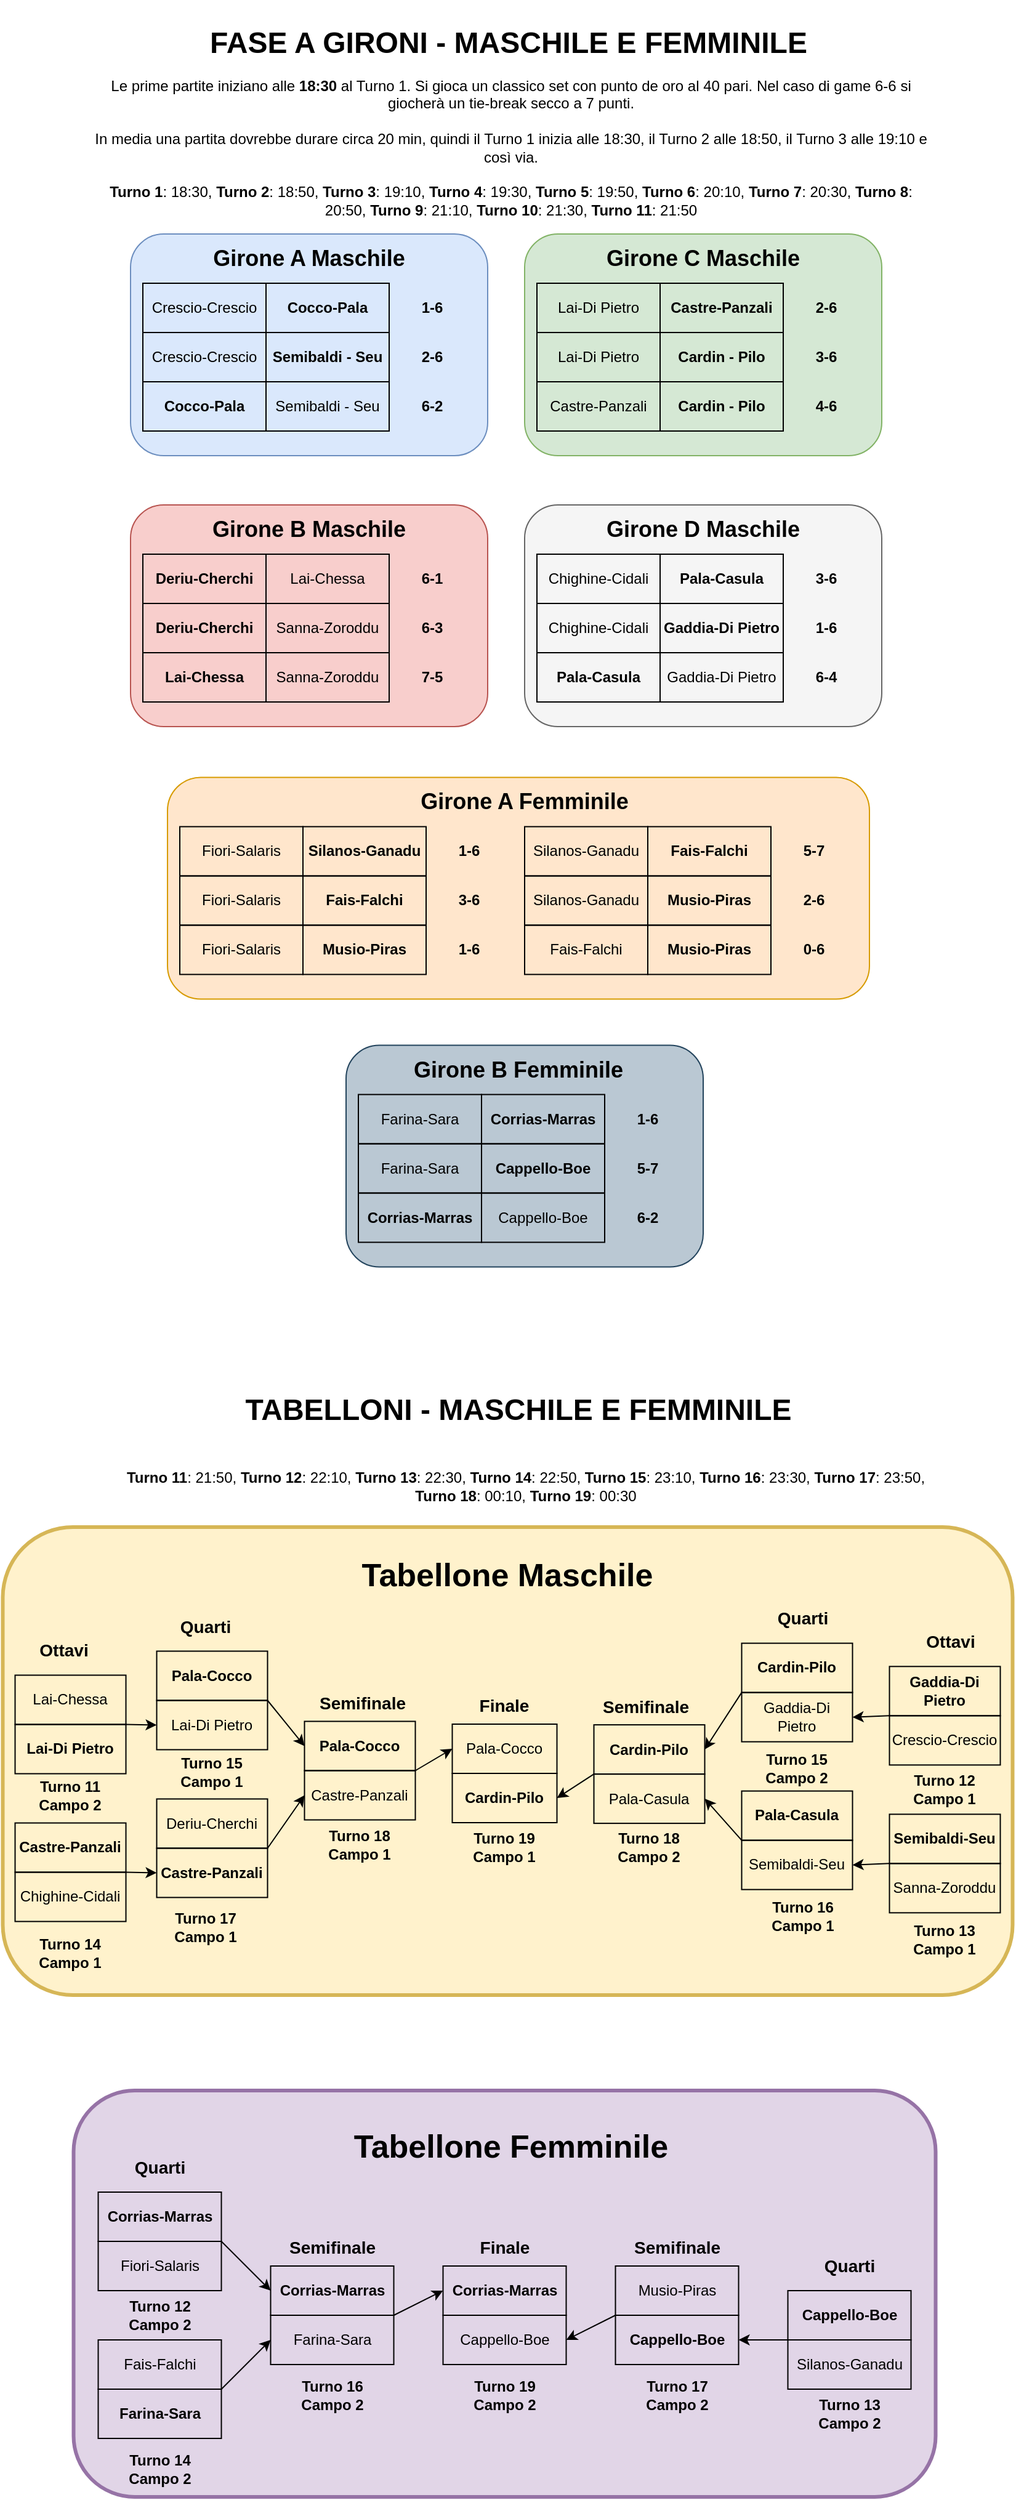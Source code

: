 <mxfile version="24.7.8">
  <diagram name="Page-1" id="IJISKyk7DGzWV0t8ksnG">
    <mxGraphModel dx="1804" dy="570" grid="1" gridSize="10" guides="1" tooltips="1" connect="1" arrows="1" fold="1" page="1" pageScale="1" pageWidth="850" pageHeight="1100" math="0" shadow="0">
      <root>
        <mxCell id="0" />
        <mxCell id="1" parent="0" />
        <mxCell id="NvWODb4dkaFiqPbID3Wd-205" value="" style="rounded=1;whiteSpace=wrap;html=1;fillColor=#e1d5e7;strokeColor=#9673a6;strokeWidth=3;" parent="1" vertex="1">
          <mxGeometry x="-776.25" y="1737.5" width="700" height="330" as="geometry" />
        </mxCell>
        <mxCell id="NvWODb4dkaFiqPbID3Wd-206" value="&lt;font style=&quot;font-size: 26px;&quot;&gt;&lt;b&gt;Tabellone Femminile&lt;br&gt;&lt;/b&gt;&lt;/font&gt;" style="text;html=1;align=center;verticalAlign=middle;whiteSpace=wrap;rounded=0;" parent="1" vertex="1">
          <mxGeometry x="-746.25" y="1762.5" width="650" height="40" as="geometry" />
        </mxCell>
        <mxCell id="NvWODb4dkaFiqPbID3Wd-200" value="" style="rounded=1;whiteSpace=wrap;html=1;fillColor=#f8cecc;strokeColor=#b85450;" parent="1" vertex="1">
          <mxGeometry x="-730" y="450" width="290" height="180" as="geometry" />
        </mxCell>
        <mxCell id="NvWODb4dkaFiqPbID3Wd-195" value="" style="rounded=1;whiteSpace=wrap;html=1;fillColor=#ffe6cc;strokeColor=#d79b00;" parent="1" vertex="1">
          <mxGeometry x="-700" y="671.25" width="570" height="180" as="geometry" />
        </mxCell>
        <mxCell id="NvWODb4dkaFiqPbID3Wd-202" value="" style="rounded=1;whiteSpace=wrap;html=1;fillColor=#fff2cc;strokeColor=#d6b656;glass=0;perimeterSpacing=0;strokeWidth=3;" parent="1" vertex="1">
          <mxGeometry x="-833.75" y="1280" width="820" height="380" as="geometry" />
        </mxCell>
        <mxCell id="NvWODb4dkaFiqPbID3Wd-196" value="" style="rounded=1;whiteSpace=wrap;html=1;fillColor=#bac8d3;strokeColor=#23445d;" parent="1" vertex="1">
          <mxGeometry x="-555" y="888.75" width="290" height="180" as="geometry" />
        </mxCell>
        <mxCell id="NvWODb4dkaFiqPbID3Wd-199" value="" style="rounded=1;whiteSpace=wrap;html=1;fillColor=#dae8fc;strokeColor=#6c8ebf;" parent="1" vertex="1">
          <mxGeometry x="-730" y="230" width="290" height="180" as="geometry" />
        </mxCell>
        <mxCell id="NvWODb4dkaFiqPbID3Wd-198" value="" style="rounded=1;whiteSpace=wrap;html=1;fillColor=#d5e8d4;strokeColor=#82b366;" parent="1" vertex="1">
          <mxGeometry x="-410" y="230" width="290" height="180" as="geometry" />
        </mxCell>
        <mxCell id="NvWODb4dkaFiqPbID3Wd-197" value="" style="rounded=1;whiteSpace=wrap;html=1;fillColor=#f5f5f5;fontColor=#333333;strokeColor=#666666;" parent="1" vertex="1">
          <mxGeometry x="-410" y="450" width="290" height="180" as="geometry" />
        </mxCell>
        <mxCell id="NvWODb4dkaFiqPbID3Wd-7" value="Crescio-Crescio" style="rounded=0;whiteSpace=wrap;html=1;fillColor=none;" parent="1" vertex="1">
          <mxGeometry x="-720" y="270" width="100" height="40" as="geometry" />
        </mxCell>
        <mxCell id="NvWODb4dkaFiqPbID3Wd-8" value="Cocco-Pala" style="rounded=0;whiteSpace=wrap;html=1;fillColor=none;fontStyle=1" parent="1" vertex="1">
          <mxGeometry x="-620" y="270" width="100" height="40" as="geometry" />
        </mxCell>
        <mxCell id="NvWODb4dkaFiqPbID3Wd-9" value="Crescio-Crescio" style="rounded=0;whiteSpace=wrap;html=1;fillColor=none;fontStyle=0" parent="1" vertex="1">
          <mxGeometry x="-720" y="310" width="100" height="40" as="geometry" />
        </mxCell>
        <mxCell id="NvWODb4dkaFiqPbID3Wd-10" value="Semibaldi - Seu" style="rounded=0;whiteSpace=wrap;html=1;fillColor=none;fontStyle=1" parent="1" vertex="1">
          <mxGeometry x="-620" y="310" width="100" height="40" as="geometry" />
        </mxCell>
        <mxCell id="NvWODb4dkaFiqPbID3Wd-11" value="Cocco-Pala" style="rounded=0;whiteSpace=wrap;html=1;fillColor=none;fontStyle=1" parent="1" vertex="1">
          <mxGeometry x="-720" y="350" width="100" height="40" as="geometry" />
        </mxCell>
        <mxCell id="NvWODb4dkaFiqPbID3Wd-12" value="Semibaldi - Seu" style="rounded=0;whiteSpace=wrap;html=1;fillColor=none;" parent="1" vertex="1">
          <mxGeometry x="-620" y="350" width="100" height="40" as="geometry" />
        </mxCell>
        <mxCell id="NvWODb4dkaFiqPbID3Wd-13" value="&lt;b&gt;&lt;font style=&quot;font-size: 18px;&quot;&gt;Girone A Maschile&lt;br&gt;&lt;/font&gt;&lt;/b&gt;" style="text;html=1;align=center;verticalAlign=middle;whiteSpace=wrap;rounded=0;" parent="1" vertex="1">
          <mxGeometry x="-720" y="230" width="270" height="40" as="geometry" />
        </mxCell>
        <mxCell id="NvWODb4dkaFiqPbID3Wd-14" value="Deriu-Cherchi" style="rounded=0;whiteSpace=wrap;html=1;fillColor=none;fontStyle=1" parent="1" vertex="1">
          <mxGeometry x="-720" y="490" width="100" height="40" as="geometry" />
        </mxCell>
        <mxCell id="NvWODb4dkaFiqPbID3Wd-15" value="Lai-Chessa" style="rounded=0;whiteSpace=wrap;html=1;fillColor=none;" parent="1" vertex="1">
          <mxGeometry x="-620" y="490" width="100" height="40" as="geometry" />
        </mxCell>
        <mxCell id="NvWODb4dkaFiqPbID3Wd-16" value="Deriu-Cherchi" style="rounded=0;whiteSpace=wrap;html=1;fillColor=none;fontStyle=1" parent="1" vertex="1">
          <mxGeometry x="-720" y="530" width="100" height="40" as="geometry" />
        </mxCell>
        <mxCell id="NvWODb4dkaFiqPbID3Wd-17" value="Sanna-Zoroddu" style="rounded=0;whiteSpace=wrap;html=1;fillColor=none;" parent="1" vertex="1">
          <mxGeometry x="-620" y="530" width="100" height="40" as="geometry" />
        </mxCell>
        <mxCell id="NvWODb4dkaFiqPbID3Wd-18" value="Lai-Chessa" style="rounded=0;whiteSpace=wrap;html=1;fillColor=none;fontStyle=1" parent="1" vertex="1">
          <mxGeometry x="-720" y="570" width="100" height="40" as="geometry" />
        </mxCell>
        <mxCell id="NvWODb4dkaFiqPbID3Wd-19" value="Sanna-Zoroddu" style="rounded=0;whiteSpace=wrap;html=1;fillColor=none;" parent="1" vertex="1">
          <mxGeometry x="-620" y="570" width="100" height="40" as="geometry" />
        </mxCell>
        <mxCell id="NvWODb4dkaFiqPbID3Wd-20" value="&lt;b&gt;&lt;font style=&quot;font-size: 18px;&quot;&gt;Girone B Maschile&lt;br&gt;&lt;/font&gt;&lt;/b&gt;" style="text;html=1;align=center;verticalAlign=middle;whiteSpace=wrap;rounded=0;" parent="1" vertex="1">
          <mxGeometry x="-720" y="450" width="270" height="40" as="geometry" />
        </mxCell>
        <mxCell id="NvWODb4dkaFiqPbID3Wd-21" value="Lai-Di Pietro" style="rounded=0;whiteSpace=wrap;html=1;fillColor=none;" parent="1" vertex="1">
          <mxGeometry x="-400" y="270" width="100" height="40" as="geometry" />
        </mxCell>
        <mxCell id="NvWODb4dkaFiqPbID3Wd-22" value="Castre-Panzali" style="rounded=0;whiteSpace=wrap;html=1;fillColor=none;fontStyle=1" parent="1" vertex="1">
          <mxGeometry x="-300" y="270" width="100" height="40" as="geometry" />
        </mxCell>
        <mxCell id="NvWODb4dkaFiqPbID3Wd-23" value="Lai-Di Pietro" style="rounded=0;whiteSpace=wrap;html=1;fillColor=none;" parent="1" vertex="1">
          <mxGeometry x="-400" y="310" width="100" height="40" as="geometry" />
        </mxCell>
        <mxCell id="NvWODb4dkaFiqPbID3Wd-24" value="Cardin - Pilo" style="rounded=0;whiteSpace=wrap;html=1;fillColor=none;fontStyle=1" parent="1" vertex="1">
          <mxGeometry x="-300" y="310" width="100" height="40" as="geometry" />
        </mxCell>
        <mxCell id="NvWODb4dkaFiqPbID3Wd-25" value="Castre-Panzali" style="rounded=0;whiteSpace=wrap;html=1;fillColor=none;" parent="1" vertex="1">
          <mxGeometry x="-400" y="350" width="100" height="40" as="geometry" />
        </mxCell>
        <mxCell id="NvWODb4dkaFiqPbID3Wd-26" value="Cardin - Pilo" style="rounded=0;whiteSpace=wrap;html=1;fillColor=none;fontStyle=1" parent="1" vertex="1">
          <mxGeometry x="-300" y="350" width="100" height="40" as="geometry" />
        </mxCell>
        <mxCell id="NvWODb4dkaFiqPbID3Wd-27" value="&lt;b&gt;&lt;font style=&quot;font-size: 18px;&quot;&gt;Girone C Maschile&lt;br&gt;&lt;/font&gt;&lt;/b&gt;" style="text;html=1;align=center;verticalAlign=middle;whiteSpace=wrap;rounded=0;" parent="1" vertex="1">
          <mxGeometry x="-400" y="230" width="270" height="40" as="geometry" />
        </mxCell>
        <mxCell id="NvWODb4dkaFiqPbID3Wd-28" value="Chighine-Cidali" style="rounded=0;whiteSpace=wrap;html=1;fillColor=none;" parent="1" vertex="1">
          <mxGeometry x="-400" y="490" width="100" height="40" as="geometry" />
        </mxCell>
        <mxCell id="NvWODb4dkaFiqPbID3Wd-29" value="Pala-Casula" style="rounded=0;whiteSpace=wrap;html=1;fillColor=none;fontStyle=1" parent="1" vertex="1">
          <mxGeometry x="-300" y="490" width="100" height="40" as="geometry" />
        </mxCell>
        <mxCell id="NvWODb4dkaFiqPbID3Wd-30" value="Chighine-Cidali" style="rounded=0;whiteSpace=wrap;html=1;fillColor=none;" parent="1" vertex="1">
          <mxGeometry x="-400" y="530" width="100" height="40" as="geometry" />
        </mxCell>
        <mxCell id="NvWODb4dkaFiqPbID3Wd-31" value="Gaddia-Di Pietro" style="rounded=0;whiteSpace=wrap;html=1;fillColor=none;fontStyle=1" parent="1" vertex="1">
          <mxGeometry x="-300" y="530" width="100" height="40" as="geometry" />
        </mxCell>
        <mxCell id="NvWODb4dkaFiqPbID3Wd-32" value="Pala-Casula" style="rounded=0;whiteSpace=wrap;html=1;fillColor=none;fontStyle=1" parent="1" vertex="1">
          <mxGeometry x="-400" y="570" width="100" height="40" as="geometry" />
        </mxCell>
        <mxCell id="NvWODb4dkaFiqPbID3Wd-33" value="Gaddia-Di Pietro" style="rounded=0;whiteSpace=wrap;html=1;fillColor=none;" parent="1" vertex="1">
          <mxGeometry x="-300" y="570" width="100" height="40" as="geometry" />
        </mxCell>
        <mxCell id="NvWODb4dkaFiqPbID3Wd-34" value="&lt;b&gt;&lt;font style=&quot;font-size: 18px;&quot;&gt;Girone D Maschile&lt;br&gt;&lt;/font&gt;&lt;/b&gt;" style="text;html=1;align=center;verticalAlign=middle;whiteSpace=wrap;rounded=0;" parent="1" vertex="1">
          <mxGeometry x="-400" y="450" width="270" height="40" as="geometry" />
        </mxCell>
        <mxCell id="NvWODb4dkaFiqPbID3Wd-36" value="Pala-Cocco" style="rounded=0;whiteSpace=wrap;html=1;fillColor=none;fontStyle=1" parent="1" vertex="1">
          <mxGeometry x="-588.75" y="1437.75" width="90" height="40" as="geometry" />
        </mxCell>
        <mxCell id="NvWODb4dkaFiqPbID3Wd-37" value="Castre-Panzali" style="rounded=0;whiteSpace=wrap;html=1;fillColor=none;" parent="1" vertex="1">
          <mxGeometry x="-588.75" y="1477.75" width="90" height="40" as="geometry" />
        </mxCell>
        <mxCell id="NvWODb4dkaFiqPbID3Wd-38" value="Pala-Cocco" style="rounded=0;whiteSpace=wrap;html=1;fillColor=none;fontStyle=1" parent="1" vertex="1">
          <mxGeometry x="-708.75" y="1380.75" width="90" height="40" as="geometry" />
        </mxCell>
        <mxCell id="NvWODb4dkaFiqPbID3Wd-39" value="Lai-Di Pietro" style="rounded=0;whiteSpace=wrap;html=1;fillColor=none;" parent="1" vertex="1">
          <mxGeometry x="-708.75" y="1420.75" width="90" height="40" as="geometry" />
        </mxCell>
        <mxCell id="NvWODb4dkaFiqPbID3Wd-40" value="Deriu-Cherchi" style="rounded=0;whiteSpace=wrap;html=1;fillColor=none;" parent="1" vertex="1">
          <mxGeometry x="-708.75" y="1500.75" width="90" height="40" as="geometry" />
        </mxCell>
        <mxCell id="NvWODb4dkaFiqPbID3Wd-41" value="Castre-Panzali" style="rounded=0;whiteSpace=wrap;html=1;fillColor=none;fontStyle=1" parent="1" vertex="1">
          <mxGeometry x="-708.75" y="1540.75" width="90" height="40" as="geometry" />
        </mxCell>
        <mxCell id="NvWODb4dkaFiqPbID3Wd-42" value="Castre-Panzali" style="rounded=0;whiteSpace=wrap;html=1;fillColor=none;fontStyle=1" parent="1" vertex="1">
          <mxGeometry x="-823.75" y="1520.25" width="90" height="40" as="geometry" />
        </mxCell>
        <mxCell id="NvWODb4dkaFiqPbID3Wd-43" value="Chighine-Cidali" style="rounded=0;whiteSpace=wrap;html=1;fillColor=none;" parent="1" vertex="1">
          <mxGeometry x="-823.75" y="1560.25" width="90" height="40" as="geometry" />
        </mxCell>
        <mxCell id="NvWODb4dkaFiqPbID3Wd-50" value="Lai-Chessa" style="rounded=0;whiteSpace=wrap;html=1;fillColor=none;" parent="1" vertex="1">
          <mxGeometry x="-823.75" y="1400.25" width="90" height="40" as="geometry" />
        </mxCell>
        <mxCell id="NvWODb4dkaFiqPbID3Wd-51" value="Lai-Di Pietro" style="rounded=0;whiteSpace=wrap;html=1;fillColor=none;fontStyle=1" parent="1" vertex="1">
          <mxGeometry x="-823.75" y="1440.25" width="90" height="40" as="geometry" />
        </mxCell>
        <mxCell id="NvWODb4dkaFiqPbID3Wd-72" value="&lt;div&gt;Pala-Cocco&lt;/div&gt;" style="rounded=0;whiteSpace=wrap;html=1;fillColor=none;" parent="1" vertex="1">
          <mxGeometry x="-468.75" y="1440" width="85" height="40" as="geometry" />
        </mxCell>
        <mxCell id="NvWODb4dkaFiqPbID3Wd-73" value="Cardin-Pilo" style="rounded=0;whiteSpace=wrap;html=1;fillColor=none;fontStyle=1" parent="1" vertex="1">
          <mxGeometry x="-468.75" y="1480" width="85" height="40" as="geometry" />
        </mxCell>
        <mxCell id="NvWODb4dkaFiqPbID3Wd-74" value="Cardin-Pilo" style="rounded=0;whiteSpace=wrap;html=1;fillColor=none;fontStyle=1" parent="1" vertex="1">
          <mxGeometry x="-353.75" y="1440.56" width="90" height="40" as="geometry" />
        </mxCell>
        <mxCell id="NvWODb4dkaFiqPbID3Wd-75" value="Pala-Casula" style="rounded=0;whiteSpace=wrap;html=1;fillColor=none;" parent="1" vertex="1">
          <mxGeometry x="-353.75" y="1480.56" width="90" height="40" as="geometry" />
        </mxCell>
        <mxCell id="NvWODb4dkaFiqPbID3Wd-76" value="" style="endArrow=classic;html=1;rounded=0;exitX=1;exitY=1;exitDx=0;exitDy=0;" parent="1" source="NvWODb4dkaFiqPbID3Wd-36" edge="1">
          <mxGeometry width="50" height="50" relative="1" as="geometry">
            <mxPoint x="-448.75" y="1480" as="sourcePoint" />
            <mxPoint x="-468.75" y="1460" as="targetPoint" />
          </mxGeometry>
        </mxCell>
        <mxCell id="NvWODb4dkaFiqPbID3Wd-77" value="" style="endArrow=classic;html=1;rounded=0;exitX=0;exitY=0;exitDx=0;exitDy=0;entryX=1;entryY=0.5;entryDx=0;entryDy=0;" parent="1" source="NvWODb4dkaFiqPbID3Wd-75" target="NvWODb4dkaFiqPbID3Wd-73" edge="1">
          <mxGeometry width="50" height="50" relative="1" as="geometry">
            <mxPoint x="-498.75" y="1490" as="sourcePoint" />
            <mxPoint x="-458.75" y="1470" as="targetPoint" />
          </mxGeometry>
        </mxCell>
        <mxCell id="NvWODb4dkaFiqPbID3Wd-78" value="&lt;div&gt;&lt;b&gt;&lt;font style=&quot;font-size: 14px;&quot;&gt;Finale&lt;/font&gt;&lt;/b&gt;&lt;/div&gt;" style="text;html=1;align=center;verticalAlign=middle;whiteSpace=wrap;rounded=0;" parent="1" vertex="1">
          <mxGeometry x="-468.75" y="1410" width="85" height="30" as="geometry" />
        </mxCell>
        <mxCell id="NvWODb4dkaFiqPbID3Wd-80" value="&lt;b&gt;&lt;font style=&quot;font-size: 14px;&quot;&gt;Semifinale&lt;/font&gt;&lt;/b&gt;" style="text;html=1;align=center;verticalAlign=middle;whiteSpace=wrap;rounded=0;" parent="1" vertex="1">
          <mxGeometry x="-353.75" y="1410.56" width="85" height="30" as="geometry" />
        </mxCell>
        <mxCell id="NvWODb4dkaFiqPbID3Wd-81" value="&lt;b&gt;&lt;font style=&quot;font-size: 14px;&quot;&gt;Semifinale&lt;/font&gt;&lt;/b&gt;" style="text;html=1;align=center;verticalAlign=middle;whiteSpace=wrap;rounded=0;" parent="1" vertex="1">
          <mxGeometry x="-583.75" y="1407.75" width="85" height="30" as="geometry" />
        </mxCell>
        <mxCell id="NvWODb4dkaFiqPbID3Wd-82" value="" style="endArrow=classic;html=1;rounded=0;exitX=1;exitY=0;exitDx=0;exitDy=0;entryX=0;entryY=0.5;entryDx=0;entryDy=0;" parent="1" source="NvWODb4dkaFiqPbID3Wd-39" target="NvWODb4dkaFiqPbID3Wd-36" edge="1">
          <mxGeometry width="50" height="50" relative="1" as="geometry">
            <mxPoint x="-658.75" y="1567.75" as="sourcePoint" />
            <mxPoint x="-608.75" y="1517.75" as="targetPoint" />
          </mxGeometry>
        </mxCell>
        <mxCell id="NvWODb4dkaFiqPbID3Wd-83" value="" style="endArrow=classic;html=1;rounded=0;exitX=1;exitY=0;exitDx=0;exitDy=0;entryX=0;entryY=0.5;entryDx=0;entryDy=0;" parent="1" source="NvWODb4dkaFiqPbID3Wd-41" target="NvWODb4dkaFiqPbID3Wd-37" edge="1">
          <mxGeometry width="50" height="50" relative="1" as="geometry">
            <mxPoint x="-658.75" y="1567.75" as="sourcePoint" />
            <mxPoint x="-608.75" y="1517.75" as="targetPoint" />
          </mxGeometry>
        </mxCell>
        <mxCell id="NvWODb4dkaFiqPbID3Wd-85" value="&lt;div style=&quot;font-size: 13px;&quot;&gt;&lt;font size=&quot;1&quot;&gt;&lt;b style=&quot;font-size: 14px;&quot;&gt;Quarti&lt;/b&gt;&lt;/font&gt;&lt;/div&gt;" style="text;html=1;align=center;verticalAlign=middle;whiteSpace=wrap;rounded=0;" parent="1" vertex="1">
          <mxGeometry x="-718.75" y="1345.75" width="100" height="30" as="geometry" />
        </mxCell>
        <mxCell id="NvWODb4dkaFiqPbID3Wd-86" value="" style="endArrow=classic;html=1;rounded=0;exitX=1;exitY=0;exitDx=0;exitDy=0;entryX=0;entryY=0.5;entryDx=0;entryDy=0;" parent="1" source="NvWODb4dkaFiqPbID3Wd-43" target="NvWODb4dkaFiqPbID3Wd-41" edge="1">
          <mxGeometry width="50" height="50" relative="1" as="geometry">
            <mxPoint x="-578.75" y="1630.75" as="sourcePoint" />
            <mxPoint x="-528.75" y="1580.75" as="targetPoint" />
          </mxGeometry>
        </mxCell>
        <mxCell id="NvWODb4dkaFiqPbID3Wd-88" value="" style="endArrow=classic;html=1;rounded=0;exitX=1;exitY=0;exitDx=0;exitDy=0;entryX=0;entryY=0.5;entryDx=0;entryDy=0;" parent="1" source="NvWODb4dkaFiqPbID3Wd-51" target="NvWODb4dkaFiqPbID3Wd-39" edge="1">
          <mxGeometry width="50" height="50" relative="1" as="geometry">
            <mxPoint x="-758.75" y="1525.75" as="sourcePoint" />
            <mxPoint x="-708.75" y="1530.75" as="targetPoint" />
          </mxGeometry>
        </mxCell>
        <mxCell id="NvWODb4dkaFiqPbID3Wd-89" value="Cardin-Pilo" style="rounded=0;whiteSpace=wrap;html=1;fillColor=none;fontStyle=1" parent="1" vertex="1">
          <mxGeometry x="-233.75" y="1374.31" width="90" height="40" as="geometry" />
        </mxCell>
        <mxCell id="NvWODb4dkaFiqPbID3Wd-90" value="Gaddia-Di Pietro" style="rounded=0;whiteSpace=wrap;html=1;fillColor=none;" parent="1" vertex="1">
          <mxGeometry x="-233.75" y="1414.31" width="90" height="40" as="geometry" />
        </mxCell>
        <mxCell id="NvWODb4dkaFiqPbID3Wd-91" value="Pala-Casula" style="rounded=0;whiteSpace=wrap;html=1;fillColor=none;fontStyle=1" parent="1" vertex="1">
          <mxGeometry x="-233.75" y="1494.31" width="90" height="40" as="geometry" />
        </mxCell>
        <mxCell id="NvWODb4dkaFiqPbID3Wd-92" value="Semibaldi-Seu" style="rounded=0;whiteSpace=wrap;html=1;fillColor=none;" parent="1" vertex="1">
          <mxGeometry x="-233.75" y="1534.31" width="90" height="40" as="geometry" />
        </mxCell>
        <mxCell id="NvWODb4dkaFiqPbID3Wd-93" value="&lt;div style=&quot;font-size: 13px;&quot;&gt;&lt;font size=&quot;1&quot;&gt;&lt;b style=&quot;font-size: 14px;&quot;&gt;Quarti&lt;/b&gt;&lt;/font&gt;&lt;/div&gt;" style="text;html=1;align=center;verticalAlign=middle;whiteSpace=wrap;rounded=0;" parent="1" vertex="1">
          <mxGeometry x="-233.75" y="1339.31" width="100" height="30" as="geometry" />
        </mxCell>
        <mxCell id="NvWODb4dkaFiqPbID3Wd-94" value="" style="endArrow=classic;html=1;rounded=0;exitX=0;exitY=0;exitDx=0;exitDy=0;entryX=1;entryY=0.5;entryDx=0;entryDy=0;" parent="1" source="NvWODb4dkaFiqPbID3Wd-90" target="NvWODb4dkaFiqPbID3Wd-74" edge="1">
          <mxGeometry width="50" height="50" relative="1" as="geometry">
            <mxPoint x="-323.75" y="1600.56" as="sourcePoint" />
            <mxPoint x="-273.75" y="1550.56" as="targetPoint" />
          </mxGeometry>
        </mxCell>
        <mxCell id="NvWODb4dkaFiqPbID3Wd-95" value="" style="endArrow=classic;html=1;rounded=0;exitX=0;exitY=0;exitDx=0;exitDy=0;entryX=1;entryY=0.5;entryDx=0;entryDy=0;" parent="1" source="NvWODb4dkaFiqPbID3Wd-92" target="NvWODb4dkaFiqPbID3Wd-75" edge="1">
          <mxGeometry width="50" height="50" relative="1" as="geometry">
            <mxPoint x="-323.75" y="1600.56" as="sourcePoint" />
            <mxPoint x="-273.75" y="1550.56" as="targetPoint" />
          </mxGeometry>
        </mxCell>
        <mxCell id="NvWODb4dkaFiqPbID3Wd-96" value="Semibaldi-Seu" style="rounded=0;whiteSpace=wrap;html=1;fillColor=none;fontStyle=1" parent="1" vertex="1">
          <mxGeometry x="-113.75" y="1513.18" width="90" height="40" as="geometry" />
        </mxCell>
        <mxCell id="NvWODb4dkaFiqPbID3Wd-97" value="Sanna-Zoroddu" style="rounded=0;whiteSpace=wrap;html=1;fillColor=none;" parent="1" vertex="1">
          <mxGeometry x="-113.75" y="1553.18" width="90" height="40" as="geometry" />
        </mxCell>
        <mxCell id="NvWODb4dkaFiqPbID3Wd-98" value="Gaddia-Di Pietro" style="rounded=0;whiteSpace=wrap;html=1;fillColor=none;fontStyle=1" parent="1" vertex="1">
          <mxGeometry x="-113.75" y="1393.18" width="90" height="40" as="geometry" />
        </mxCell>
        <mxCell id="NvWODb4dkaFiqPbID3Wd-99" value="Crescio-Crescio" style="rounded=0;whiteSpace=wrap;html=1;fillColor=none;" parent="1" vertex="1">
          <mxGeometry x="-113.75" y="1433.18" width="90" height="40" as="geometry" />
        </mxCell>
        <mxCell id="NvWODb4dkaFiqPbID3Wd-102" value="" style="endArrow=classic;html=1;rounded=0;exitX=0;exitY=0;exitDx=0;exitDy=0;entryX=1;entryY=0.5;entryDx=0;entryDy=0;" parent="1" source="NvWODb4dkaFiqPbID3Wd-99" target="NvWODb4dkaFiqPbID3Wd-90" edge="1">
          <mxGeometry width="50" height="50" relative="1" as="geometry">
            <mxPoint x="-503.75" y="1639.31" as="sourcePoint" />
            <mxPoint x="-453.75" y="1589.31" as="targetPoint" />
          </mxGeometry>
        </mxCell>
        <mxCell id="NvWODb4dkaFiqPbID3Wd-103" value="" style="endArrow=classic;html=1;rounded=0;exitX=0;exitY=0;exitDx=0;exitDy=0;entryX=1;entryY=0.5;entryDx=0;entryDy=0;" parent="1" source="NvWODb4dkaFiqPbID3Wd-97" target="NvWODb4dkaFiqPbID3Wd-92" edge="1">
          <mxGeometry width="50" height="50" relative="1" as="geometry">
            <mxPoint x="-333.75" y="1659.31" as="sourcePoint" />
            <mxPoint x="-283.75" y="1609.31" as="targetPoint" />
          </mxGeometry>
        </mxCell>
        <mxCell id="NvWODb4dkaFiqPbID3Wd-104" value="&lt;font style=&quot;font-size: 14px;&quot;&gt;&lt;b&gt;Ottavi&lt;/b&gt;&lt;/font&gt;" style="text;html=1;align=center;verticalAlign=middle;whiteSpace=wrap;rounded=0;" parent="1" vertex="1">
          <mxGeometry x="-833.75" y="1365.25" width="100" height="30" as="geometry" />
        </mxCell>
        <mxCell id="NvWODb4dkaFiqPbID3Wd-105" value="&lt;font style=&quot;font-size: 14px;&quot;&gt;&lt;b&gt;Ottavi&lt;/b&gt;&lt;/font&gt;" style="text;html=1;align=center;verticalAlign=middle;whiteSpace=wrap;rounded=0;" parent="1" vertex="1">
          <mxGeometry x="-113.75" y="1358.18" width="100" height="30" as="geometry" />
        </mxCell>
        <mxCell id="NvWODb4dkaFiqPbID3Wd-114" value="Fiori-Salaris" style="rounded=0;whiteSpace=wrap;html=1;fillColor=none;" parent="1" vertex="1">
          <mxGeometry x="-690" y="711.25" width="100" height="40" as="geometry" />
        </mxCell>
        <mxCell id="NvWODb4dkaFiqPbID3Wd-115" value="Silanos-Ganadu" style="rounded=0;whiteSpace=wrap;html=1;fillColor=none;fontStyle=1" parent="1" vertex="1">
          <mxGeometry x="-590" y="711.25" width="100" height="40" as="geometry" />
        </mxCell>
        <mxCell id="NvWODb4dkaFiqPbID3Wd-116" value="Fiori-Salaris" style="rounded=0;whiteSpace=wrap;html=1;fillColor=none;" parent="1" vertex="1">
          <mxGeometry x="-690" y="751.25" width="100" height="40" as="geometry" />
        </mxCell>
        <mxCell id="NvWODb4dkaFiqPbID3Wd-117" value="Fais-Falchi" style="rounded=0;whiteSpace=wrap;html=1;fillColor=none;fontStyle=1" parent="1" vertex="1">
          <mxGeometry x="-590" y="751.25" width="100" height="40" as="geometry" />
        </mxCell>
        <mxCell id="NvWODb4dkaFiqPbID3Wd-118" value="Fiori-Salaris" style="rounded=0;whiteSpace=wrap;html=1;fillColor=none;" parent="1" vertex="1">
          <mxGeometry x="-690" y="791.25" width="100" height="40" as="geometry" />
        </mxCell>
        <mxCell id="NvWODb4dkaFiqPbID3Wd-119" value="Musio-Piras" style="rounded=0;whiteSpace=wrap;html=1;fillColor=none;fontStyle=1" parent="1" vertex="1">
          <mxGeometry x="-590" y="791.25" width="100" height="40" as="geometry" />
        </mxCell>
        <mxCell id="NvWODb4dkaFiqPbID3Wd-120" value="&lt;b&gt;&lt;font style=&quot;font-size: 18px;&quot;&gt;Girone A Femminile&lt;br&gt;&lt;/font&gt;&lt;/b&gt;" style="text;html=1;align=center;verticalAlign=middle;whiteSpace=wrap;rounded=0;" parent="1" vertex="1">
          <mxGeometry x="-690" y="671.25" width="560" height="40" as="geometry" />
        </mxCell>
        <mxCell id="NvWODb4dkaFiqPbID3Wd-139" value="&lt;b&gt;&lt;font style=&quot;font-size: 18px;&quot;&gt;Girone B Femminile&lt;br&gt;&lt;/font&gt;&lt;/b&gt;" style="text;html=1;align=center;verticalAlign=middle;whiteSpace=wrap;rounded=0;" parent="1" vertex="1">
          <mxGeometry x="-545" y="888.75" width="260" height="40" as="geometry" />
        </mxCell>
        <mxCell id="NvWODb4dkaFiqPbID3Wd-140" value="Corrias-Marras" style="rounded=0;whiteSpace=wrap;html=1;fillColor=none;fontStyle=1" parent="1" vertex="1">
          <mxGeometry x="-616.25" y="1880" width="100" height="40" as="geometry" />
        </mxCell>
        <mxCell id="NvWODb4dkaFiqPbID3Wd-141" value="Farina-Sara" style="rounded=0;whiteSpace=wrap;html=1;fillColor=none;" parent="1" vertex="1">
          <mxGeometry x="-616.25" y="1920" width="100" height="40" as="geometry" />
        </mxCell>
        <mxCell id="NvWODb4dkaFiqPbID3Wd-142" value="Corrias-Marras" style="rounded=0;whiteSpace=wrap;html=1;fillColor=none;fontStyle=1" parent="1" vertex="1">
          <mxGeometry x="-756.25" y="1820" width="100" height="40" as="geometry" />
        </mxCell>
        <mxCell id="NvWODb4dkaFiqPbID3Wd-143" value="Fiori-Salaris" style="rounded=0;whiteSpace=wrap;html=1;fillColor=none;" parent="1" vertex="1">
          <mxGeometry x="-756.25" y="1860" width="100" height="40" as="geometry" />
        </mxCell>
        <mxCell id="NvWODb4dkaFiqPbID3Wd-144" value="Fais-Falchi" style="rounded=0;whiteSpace=wrap;html=1;fillColor=none;" parent="1" vertex="1">
          <mxGeometry x="-756.25" y="1940" width="100" height="40" as="geometry" />
        </mxCell>
        <mxCell id="NvWODb4dkaFiqPbID3Wd-145" value="Farina-Sara" style="rounded=0;whiteSpace=wrap;html=1;fillColor=none;fontStyle=1" parent="1" vertex="1">
          <mxGeometry x="-756.25" y="1980" width="100" height="40" as="geometry" />
        </mxCell>
        <mxCell id="NvWODb4dkaFiqPbID3Wd-146" value="Corrias-Marras" style="rounded=0;whiteSpace=wrap;html=1;fillColor=none;fontStyle=1" parent="1" vertex="1">
          <mxGeometry x="-476.25" y="1880" width="100" height="40" as="geometry" />
        </mxCell>
        <mxCell id="NvWODb4dkaFiqPbID3Wd-147" value="Cappello-Boe" style="rounded=0;whiteSpace=wrap;html=1;fillColor=none;" parent="1" vertex="1">
          <mxGeometry x="-476.25" y="1920" width="100" height="40" as="geometry" />
        </mxCell>
        <mxCell id="NvWODb4dkaFiqPbID3Wd-148" value="Musio-Piras" style="rounded=0;whiteSpace=wrap;html=1;fillColor=none;" parent="1" vertex="1">
          <mxGeometry x="-336.25" y="1880" width="100" height="40" as="geometry" />
        </mxCell>
        <mxCell id="NvWODb4dkaFiqPbID3Wd-149" value="Cappello-Boe" style="rounded=0;whiteSpace=wrap;html=1;fillColor=none;fontStyle=1" parent="1" vertex="1">
          <mxGeometry x="-336.25" y="1920" width="100" height="40" as="geometry" />
        </mxCell>
        <mxCell id="NvWODb4dkaFiqPbID3Wd-150" value="" style="endArrow=classic;html=1;rounded=0;exitX=1;exitY=1;exitDx=0;exitDy=0;" parent="1" source="NvWODb4dkaFiqPbID3Wd-140" edge="1">
          <mxGeometry width="50" height="50" relative="1" as="geometry">
            <mxPoint x="-456.25" y="1920" as="sourcePoint" />
            <mxPoint x="-476.25" y="1900" as="targetPoint" />
          </mxGeometry>
        </mxCell>
        <mxCell id="NvWODb4dkaFiqPbID3Wd-151" value="" style="endArrow=classic;html=1;rounded=0;exitX=0;exitY=0;exitDx=0;exitDy=0;entryX=1;entryY=0.5;entryDx=0;entryDy=0;" parent="1" source="NvWODb4dkaFiqPbID3Wd-149" target="NvWODb4dkaFiqPbID3Wd-147" edge="1">
          <mxGeometry width="50" height="50" relative="1" as="geometry">
            <mxPoint x="-506.25" y="1930" as="sourcePoint" />
            <mxPoint x="-466.25" y="1910" as="targetPoint" />
          </mxGeometry>
        </mxCell>
        <mxCell id="NvWODb4dkaFiqPbID3Wd-152" value="&lt;div&gt;&lt;b&gt;&lt;font style=&quot;font-size: 14px;&quot;&gt;Finale&lt;/font&gt;&lt;/b&gt;&lt;/div&gt;" style="text;html=1;align=center;verticalAlign=middle;whiteSpace=wrap;rounded=0;" parent="1" vertex="1">
          <mxGeometry x="-476.25" y="1850" width="100" height="30" as="geometry" />
        </mxCell>
        <mxCell id="NvWODb4dkaFiqPbID3Wd-153" value="&lt;b&gt;&lt;font style=&quot;font-size: 14px;&quot;&gt;Semifinale&lt;/font&gt;&lt;/b&gt;" style="text;html=1;align=center;verticalAlign=middle;whiteSpace=wrap;rounded=0;" parent="1" vertex="1">
          <mxGeometry x="-336.25" y="1850" width="100" height="30" as="geometry" />
        </mxCell>
        <mxCell id="NvWODb4dkaFiqPbID3Wd-154" value="&lt;b&gt;&lt;font style=&quot;font-size: 14px;&quot;&gt;Semifinale&lt;/font&gt;&lt;/b&gt;" style="text;html=1;align=center;verticalAlign=middle;whiteSpace=wrap;rounded=0;" parent="1" vertex="1">
          <mxGeometry x="-616.25" y="1850" width="100" height="30" as="geometry" />
        </mxCell>
        <mxCell id="NvWODb4dkaFiqPbID3Wd-155" value="" style="endArrow=classic;html=1;rounded=0;exitX=1;exitY=0;exitDx=0;exitDy=0;entryX=0;entryY=0.5;entryDx=0;entryDy=0;" parent="1" source="NvWODb4dkaFiqPbID3Wd-143" target="NvWODb4dkaFiqPbID3Wd-140" edge="1">
          <mxGeometry width="50" height="50" relative="1" as="geometry">
            <mxPoint x="-676.25" y="2010" as="sourcePoint" />
            <mxPoint x="-626.25" y="1960" as="targetPoint" />
          </mxGeometry>
        </mxCell>
        <mxCell id="NvWODb4dkaFiqPbID3Wd-156" value="" style="endArrow=classic;html=1;rounded=0;exitX=1;exitY=0;exitDx=0;exitDy=0;entryX=0;entryY=0.5;entryDx=0;entryDy=0;" parent="1" source="NvWODb4dkaFiqPbID3Wd-145" target="NvWODb4dkaFiqPbID3Wd-141" edge="1">
          <mxGeometry width="50" height="50" relative="1" as="geometry">
            <mxPoint x="-676.25" y="2010" as="sourcePoint" />
            <mxPoint x="-626.25" y="1960" as="targetPoint" />
          </mxGeometry>
        </mxCell>
        <mxCell id="NvWODb4dkaFiqPbID3Wd-157" value="&lt;div style=&quot;font-size: 13px;&quot;&gt;&lt;font size=&quot;1&quot;&gt;&lt;b style=&quot;font-size: 14px;&quot;&gt;Quarti&lt;/b&gt;&lt;/font&gt;&lt;/div&gt;" style="text;html=1;align=center;verticalAlign=middle;whiteSpace=wrap;rounded=0;" parent="1" vertex="1">
          <mxGeometry x="-756.25" y="1785" width="100" height="30" as="geometry" />
        </mxCell>
        <mxCell id="NvWODb4dkaFiqPbID3Wd-160" value="Cappello-Boe" style="rounded=0;whiteSpace=wrap;html=1;fillColor=none;fontStyle=1" parent="1" vertex="1">
          <mxGeometry x="-196.25" y="1900" width="100" height="40" as="geometry" />
        </mxCell>
        <mxCell id="NvWODb4dkaFiqPbID3Wd-161" value="Silanos-Ganadu" style="rounded=0;whiteSpace=wrap;html=1;fillColor=none;" parent="1" vertex="1">
          <mxGeometry x="-196.25" y="1940" width="100" height="40" as="geometry" />
        </mxCell>
        <mxCell id="NvWODb4dkaFiqPbID3Wd-162" value="&lt;div style=&quot;font-size: 13px;&quot;&gt;&lt;font size=&quot;1&quot;&gt;&lt;b style=&quot;font-size: 14px;&quot;&gt;Quarti&lt;/b&gt;&lt;/font&gt;&lt;/div&gt;" style="text;html=1;align=center;verticalAlign=middle;whiteSpace=wrap;rounded=0;" parent="1" vertex="1">
          <mxGeometry x="-196.25" y="1865" width="100" height="30" as="geometry" />
        </mxCell>
        <mxCell id="NvWODb4dkaFiqPbID3Wd-164" value="" style="endArrow=classic;html=1;rounded=0;exitX=0;exitY=0;exitDx=0;exitDy=0;entryX=1;entryY=0.5;entryDx=0;entryDy=0;" parent="1" source="NvWODb4dkaFiqPbID3Wd-161" target="NvWODb4dkaFiqPbID3Wd-149" edge="1">
          <mxGeometry width="50" height="50" relative="1" as="geometry">
            <mxPoint x="-306.25" y="2040" as="sourcePoint" />
            <mxPoint x="-256.25" y="1990" as="targetPoint" />
          </mxGeometry>
        </mxCell>
        <mxCell id="NvWODb4dkaFiqPbID3Wd-165" value="Silanos-Ganadu" style="rounded=0;whiteSpace=wrap;html=1;fillColor=none;" parent="1" vertex="1">
          <mxGeometry x="-410" y="711.25" width="100" height="40" as="geometry" />
        </mxCell>
        <mxCell id="NvWODb4dkaFiqPbID3Wd-166" value="Fais-Falchi" style="rounded=0;whiteSpace=wrap;html=1;fillColor=none;fontStyle=1" parent="1" vertex="1">
          <mxGeometry x="-310" y="711.25" width="100" height="40" as="geometry" />
        </mxCell>
        <mxCell id="NvWODb4dkaFiqPbID3Wd-167" value="Silanos-Ganadu" style="rounded=0;whiteSpace=wrap;html=1;fillColor=none;" parent="1" vertex="1">
          <mxGeometry x="-410" y="751.25" width="100" height="40" as="geometry" />
        </mxCell>
        <mxCell id="NvWODb4dkaFiqPbID3Wd-168" value="Musio-Piras" style="rounded=0;whiteSpace=wrap;html=1;fillColor=none;fontStyle=1" parent="1" vertex="1">
          <mxGeometry x="-310" y="751.25" width="100" height="40" as="geometry" />
        </mxCell>
        <mxCell id="NvWODb4dkaFiqPbID3Wd-169" value="Fais-Falchi" style="rounded=0;whiteSpace=wrap;html=1;fillColor=none;" parent="1" vertex="1">
          <mxGeometry x="-410" y="791.25" width="100" height="40" as="geometry" />
        </mxCell>
        <mxCell id="NvWODb4dkaFiqPbID3Wd-170" value="Musio-Piras" style="rounded=0;whiteSpace=wrap;html=1;fillColor=none;fontStyle=1" parent="1" vertex="1">
          <mxGeometry x="-310" y="791.25" width="100" height="40" as="geometry" />
        </mxCell>
        <mxCell id="NvWODb4dkaFiqPbID3Wd-183" value="Farina-Sara" style="rounded=0;whiteSpace=wrap;html=1;fillColor=none;" parent="1" vertex="1">
          <mxGeometry x="-545" y="928.75" width="100" height="40" as="geometry" />
        </mxCell>
        <mxCell id="NvWODb4dkaFiqPbID3Wd-184" value="Corrias-Marras" style="rounded=0;whiteSpace=wrap;html=1;fillColor=none;fontStyle=1" parent="1" vertex="1">
          <mxGeometry x="-445" y="928.75" width="100" height="40" as="geometry" />
        </mxCell>
        <mxCell id="NvWODb4dkaFiqPbID3Wd-185" value="Farina-Sara" style="rounded=0;whiteSpace=wrap;html=1;fillColor=none;" parent="1" vertex="1">
          <mxGeometry x="-545" y="968.75" width="100" height="40" as="geometry" />
        </mxCell>
        <mxCell id="NvWODb4dkaFiqPbID3Wd-186" value="Cappello-Boe" style="rounded=0;whiteSpace=wrap;html=1;fillColor=none;fontStyle=1" parent="1" vertex="1">
          <mxGeometry x="-445" y="968.75" width="100" height="40" as="geometry" />
        </mxCell>
        <mxCell id="NvWODb4dkaFiqPbID3Wd-187" value="Corrias-Marras" style="rounded=0;whiteSpace=wrap;html=1;fillColor=none;fontStyle=1" parent="1" vertex="1">
          <mxGeometry x="-545" y="1008.75" width="100" height="40" as="geometry" />
        </mxCell>
        <mxCell id="NvWODb4dkaFiqPbID3Wd-188" value="Cappello-Boe" style="rounded=0;whiteSpace=wrap;html=1;fillColor=none;" parent="1" vertex="1">
          <mxGeometry x="-445" y="1008.75" width="100" height="40" as="geometry" />
        </mxCell>
        <mxCell id="NvWODb4dkaFiqPbID3Wd-204" value="&lt;font style=&quot;font-size: 26px;&quot;&gt;&lt;b&gt;Tabellone Maschile&lt;br&gt;&lt;/b&gt;&lt;/font&gt;" style="text;html=1;align=center;verticalAlign=middle;whiteSpace=wrap;rounded=0;" parent="1" vertex="1">
          <mxGeometry x="-808.75" y="1299.31" width="770" height="40" as="geometry" />
        </mxCell>
        <mxCell id="NvWODb4dkaFiqPbID3Wd-231" value="Turno 11&lt;br&gt;Campo 2" style="text;html=1;align=center;verticalAlign=middle;whiteSpace=wrap;rounded=0;fontStyle=1" parent="1" vertex="1">
          <mxGeometry x="-823.75" y="1483.18" width="90" height="30" as="geometry" />
        </mxCell>
        <mxCell id="NvWODb4dkaFiqPbID3Wd-232" value="Turno 14&lt;br&gt;Campo 1" style="text;html=1;align=center;verticalAlign=middle;whiteSpace=wrap;rounded=0;fontStyle=1" parent="1" vertex="1">
          <mxGeometry x="-823.75" y="1610.75" width="90" height="30" as="geometry" />
        </mxCell>
        <mxCell id="NvWODb4dkaFiqPbID3Wd-233" value="Turno 15&lt;br&gt;Campo 1" style="text;html=1;align=center;verticalAlign=middle;whiteSpace=wrap;rounded=0;fontStyle=1" parent="1" vertex="1">
          <mxGeometry x="-708.75" y="1464.31" width="90" height="30" as="geometry" />
        </mxCell>
        <mxCell id="NvWODb4dkaFiqPbID3Wd-234" value="Turno 17&lt;br&gt;Campo 1" style="text;html=1;align=center;verticalAlign=middle;whiteSpace=wrap;rounded=0;fontStyle=1" parent="1" vertex="1">
          <mxGeometry x="-718.75" y="1590" width="100" height="30" as="geometry" />
        </mxCell>
        <mxCell id="NvWODb4dkaFiqPbID3Wd-235" value="Turno 18&lt;br&gt;Campo 1" style="text;html=1;align=center;verticalAlign=middle;whiteSpace=wrap;rounded=0;fontStyle=1" parent="1" vertex="1">
          <mxGeometry x="-588.75" y="1523.18" width="90" height="30" as="geometry" />
        </mxCell>
        <mxCell id="NvWODb4dkaFiqPbID3Wd-236" value="Turno 19&lt;br&gt;Campo 1" style="text;html=1;align=center;verticalAlign=middle;whiteSpace=wrap;rounded=0;fontStyle=1" parent="1" vertex="1">
          <mxGeometry x="-468.75" y="1525.25" width="85" height="30" as="geometry" />
        </mxCell>
        <mxCell id="NvWODb4dkaFiqPbID3Wd-237" value="Turno 18&lt;br&gt;Campo 2" style="text;html=1;align=center;verticalAlign=middle;whiteSpace=wrap;rounded=0;fontStyle=1" parent="1" vertex="1">
          <mxGeometry x="-353.75" y="1525.25" width="90" height="30" as="geometry" />
        </mxCell>
        <mxCell id="NvWODb4dkaFiqPbID3Wd-238" value="Turno 16&lt;br&gt;Campo 1" style="text;html=1;align=center;verticalAlign=middle;whiteSpace=wrap;rounded=0;fontStyle=1" parent="1" vertex="1">
          <mxGeometry x="-233.75" y="1580.75" width="100" height="30" as="geometry" />
        </mxCell>
        <mxCell id="NvWODb4dkaFiqPbID3Wd-239" value="Turno 15&lt;br&gt;Campo 2" style="text;html=1;align=center;verticalAlign=middle;whiteSpace=wrap;rounded=0;fontStyle=1" parent="1" vertex="1">
          <mxGeometry x="-233.75" y="1460.75" width="90" height="30" as="geometry" />
        </mxCell>
        <mxCell id="NvWODb4dkaFiqPbID3Wd-240" value="Turno 12&lt;br&gt;Campo 1" style="text;html=1;align=center;verticalAlign=middle;whiteSpace=wrap;rounded=0;fontStyle=1" parent="1" vertex="1">
          <mxGeometry x="-113.75" y="1477.75" width="90" height="30" as="geometry" />
        </mxCell>
        <mxCell id="NvWODb4dkaFiqPbID3Wd-241" value="Turno 13&lt;br&gt;Campo 1" style="text;html=1;align=center;verticalAlign=middle;whiteSpace=wrap;rounded=0;fontStyle=1" parent="1" vertex="1">
          <mxGeometry x="-113.75" y="1600.25" width="90" height="30" as="geometry" />
        </mxCell>
        <mxCell id="NvWODb4dkaFiqPbID3Wd-242" value="Turno 12&lt;br&gt;Campo 2" style="text;html=1;align=center;verticalAlign=middle;whiteSpace=wrap;rounded=0;fontStyle=1" parent="1" vertex="1">
          <mxGeometry x="-756.25" y="1905" width="100" height="30" as="geometry" />
        </mxCell>
        <mxCell id="NvWODb4dkaFiqPbID3Wd-243" value="Turno 14&lt;br&gt;Campo 2" style="text;html=1;align=center;verticalAlign=middle;whiteSpace=wrap;rounded=0;fontStyle=1" parent="1" vertex="1">
          <mxGeometry x="-756.25" y="2030" width="100" height="30" as="geometry" />
        </mxCell>
        <mxCell id="NvWODb4dkaFiqPbID3Wd-244" value="Turno 16&lt;br&gt;Campo 2" style="text;html=1;align=center;verticalAlign=middle;whiteSpace=wrap;rounded=0;fontStyle=1" parent="1" vertex="1">
          <mxGeometry x="-616.25" y="1970" width="100" height="30" as="geometry" />
        </mxCell>
        <mxCell id="NvWODb4dkaFiqPbID3Wd-245" value="Turno 19&lt;br&gt;Campo 2" style="text;html=1;align=center;verticalAlign=middle;whiteSpace=wrap;rounded=0;fontStyle=1" parent="1" vertex="1">
          <mxGeometry x="-476.25" y="1970" width="100" height="30" as="geometry" />
        </mxCell>
        <mxCell id="NvWODb4dkaFiqPbID3Wd-246" value="Turno 17&lt;br&gt;Campo 2" style="text;html=1;align=center;verticalAlign=middle;whiteSpace=wrap;rounded=0;fontStyle=1" parent="1" vertex="1">
          <mxGeometry x="-336.25" y="1970" width="100" height="30" as="geometry" />
        </mxCell>
        <mxCell id="NvWODb4dkaFiqPbID3Wd-250" value="&amp;nbsp;" style="text;whiteSpace=wrap;html=1;" parent="1" vertex="1">
          <mxGeometry x="-200" y="310" width="40" height="40" as="geometry" />
        </mxCell>
        <mxCell id="NvWODb4dkaFiqPbID3Wd-252" value="Turno 13&lt;br&gt;Campo 2" style="text;html=1;align=center;verticalAlign=middle;whiteSpace=wrap;rounded=0;fontStyle=1" parent="1" vertex="1">
          <mxGeometry x="-196.25" y="1985" width="100" height="30" as="geometry" />
        </mxCell>
        <mxCell id="NvWODb4dkaFiqPbID3Wd-253" value="2-6" style="text;html=1;align=center;verticalAlign=middle;whiteSpace=wrap;rounded=0;fontStyle=1" parent="1" vertex="1">
          <mxGeometry x="-520" y="310" width="70" height="40" as="geometry" />
        </mxCell>
        <mxCell id="NvWODb4dkaFiqPbID3Wd-255" value="2-6" style="text;html=1;align=center;verticalAlign=middle;whiteSpace=wrap;rounded=0;fontStyle=1" parent="1" vertex="1">
          <mxGeometry x="-200" y="270" width="70" height="40" as="geometry" />
        </mxCell>
        <mxCell id="NvWODb4dkaFiqPbID3Wd-256" value="1-6" style="text;html=1;align=center;verticalAlign=middle;whiteSpace=wrap;rounded=0;fontStyle=1" parent="1" vertex="1">
          <mxGeometry x="-490" y="711.25" width="70" height="40" as="geometry" />
        </mxCell>
        <mxCell id="NvWODb4dkaFiqPbID3Wd-257" value="6-1" style="text;html=1;align=center;verticalAlign=middle;whiteSpace=wrap;rounded=0;fontStyle=1" parent="1" vertex="1">
          <mxGeometry x="-520" y="490" width="70" height="40" as="geometry" />
        </mxCell>
        <mxCell id="NvWODb4dkaFiqPbID3Wd-258" value="3-6" style="text;html=1;align=center;verticalAlign=middle;whiteSpace=wrap;rounded=0;fontStyle=1" parent="1" vertex="1">
          <mxGeometry x="-200" y="490" width="70" height="40" as="geometry" />
        </mxCell>
        <mxCell id="NvWODb4dkaFiqPbID3Wd-259" value="0-6" style="text;html=1;align=center;verticalAlign=middle;whiteSpace=wrap;rounded=0;fontStyle=1" parent="1" vertex="1">
          <mxGeometry x="-210" y="791.25" width="70" height="40" as="geometry" />
        </mxCell>
        <mxCell id="NvWODb4dkaFiqPbID3Wd-260" value="4-6" style="text;html=1;align=center;verticalAlign=middle;whiteSpace=wrap;rounded=0;fontStyle=1" parent="1" vertex="1">
          <mxGeometry x="-200" y="350" width="70" height="40" as="geometry" />
        </mxCell>
        <mxCell id="NvWODb4dkaFiqPbID3Wd-261" value="6-4" style="text;html=1;align=center;verticalAlign=middle;whiteSpace=wrap;rounded=0;fontStyle=1" parent="1" vertex="1">
          <mxGeometry x="-200" y="570" width="70" height="40" as="geometry" />
        </mxCell>
        <mxCell id="NvWODb4dkaFiqPbID3Wd-262" value="5-7" style="text;html=1;align=center;verticalAlign=middle;whiteSpace=wrap;rounded=0;fontStyle=1" parent="1" vertex="1">
          <mxGeometry x="-210" y="711.25" width="70" height="40" as="geometry" />
        </mxCell>
        <mxCell id="NvWODb4dkaFiqPbID3Wd-263" value="7-5" style="text;html=1;align=center;verticalAlign=middle;whiteSpace=wrap;rounded=0;fontStyle=1" parent="1" vertex="1">
          <mxGeometry x="-520" y="570" width="70" height="40" as="geometry" />
        </mxCell>
        <mxCell id="NvWODb4dkaFiqPbID3Wd-264" value="1-6" style="text;html=1;align=center;verticalAlign=middle;whiteSpace=wrap;rounded=0;fontStyle=1" parent="1" vertex="1">
          <mxGeometry x="-490" y="791.25" width="70" height="40" as="geometry" />
        </mxCell>
        <mxCell id="NvWODb4dkaFiqPbID3Wd-265" value="5-7" style="text;html=1;align=center;verticalAlign=middle;whiteSpace=wrap;rounded=0;fontStyle=1" parent="1" vertex="1">
          <mxGeometry x="-345" y="968.75" width="70" height="40" as="geometry" />
        </mxCell>
        <mxCell id="NvWODb4dkaFiqPbID3Wd-266" value="6-3" style="text;html=1;align=center;verticalAlign=middle;whiteSpace=wrap;rounded=0;fontStyle=1" parent="1" vertex="1">
          <mxGeometry x="-520" y="530" width="70" height="40" as="geometry" />
        </mxCell>
        <mxCell id="NvWODb4dkaFiqPbID3Wd-267" value="1-6" style="text;html=1;align=center;verticalAlign=middle;whiteSpace=wrap;rounded=0;fontStyle=1" parent="1" vertex="1">
          <mxGeometry x="-520" y="270" width="70" height="40" as="geometry" />
        </mxCell>
        <mxCell id="NvWODb4dkaFiqPbID3Wd-268" value="2-6" style="text;html=1;align=center;verticalAlign=middle;whiteSpace=wrap;rounded=0;fontStyle=1" parent="1" vertex="1">
          <mxGeometry x="-210" y="751.25" width="70" height="40" as="geometry" />
        </mxCell>
        <mxCell id="NvWODb4dkaFiqPbID3Wd-269" value="6-2" style="text;html=1;align=center;verticalAlign=middle;whiteSpace=wrap;rounded=0;fontStyle=1" parent="1" vertex="1">
          <mxGeometry x="-345" y="1008.75" width="70" height="40" as="geometry" />
        </mxCell>
        <mxCell id="NvWODb4dkaFiqPbID3Wd-270" value="6-2" style="text;html=1;align=center;verticalAlign=middle;whiteSpace=wrap;rounded=0;fontStyle=1" parent="1" vertex="1">
          <mxGeometry x="-520" y="350" width="70" height="40" as="geometry" />
        </mxCell>
        <mxCell id="NvWODb4dkaFiqPbID3Wd-271" value="3-6" style="text;html=1;align=center;verticalAlign=middle;whiteSpace=wrap;rounded=0;fontStyle=1" parent="1" vertex="1">
          <mxGeometry x="-490" y="751.25" width="70" height="40" as="geometry" />
        </mxCell>
        <mxCell id="NvWODb4dkaFiqPbID3Wd-272" value="1-6" style="text;html=1;align=center;verticalAlign=middle;whiteSpace=wrap;rounded=0;fontStyle=1" parent="1" vertex="1">
          <mxGeometry x="-345" y="928.75" width="70" height="40" as="geometry" />
        </mxCell>
        <mxCell id="NvWODb4dkaFiqPbID3Wd-273" value="3-6" style="text;html=1;align=center;verticalAlign=middle;whiteSpace=wrap;rounded=0;fontStyle=1" parent="1" vertex="1">
          <mxGeometry x="-200" y="310" width="70" height="40" as="geometry" />
        </mxCell>
        <mxCell id="NvWODb4dkaFiqPbID3Wd-274" value="1-6" style="text;html=1;align=center;verticalAlign=middle;whiteSpace=wrap;rounded=0;fontStyle=1" parent="1" vertex="1">
          <mxGeometry x="-200" y="530" width="70" height="40" as="geometry" />
        </mxCell>
        <mxCell id="NvWODb4dkaFiqPbID3Wd-278" value="&lt;font style=&quot;font-size: 24px;&quot;&gt;&lt;b&gt;FASE A GIRONI - MASCHILE E FEMMINILE&lt;/b&gt;&lt;br&gt;&lt;/font&gt;" style="text;html=1;align=center;verticalAlign=middle;whiteSpace=wrap;rounded=0;" parent="1" vertex="1">
          <mxGeometry x="-757.5" y="40" width="667.5" height="70" as="geometry" />
        </mxCell>
        <mxCell id="NvWODb4dkaFiqPbID3Wd-279" value="&lt;font style=&quot;font-size: 24px;&quot;&gt;&lt;b&gt;TABELLONI - MASCHILE E FEMMINILE&lt;/b&gt;&lt;br&gt;&lt;/font&gt;" style="text;html=1;align=center;verticalAlign=middle;whiteSpace=wrap;rounded=0;fillColor=none;" parent="1" vertex="1">
          <mxGeometry x="-748.75" y="1150" width="667.5" height="70" as="geometry" />
        </mxCell>
        <mxCell id="NvWODb4dkaFiqPbID3Wd-280" value="&lt;div&gt;Le prime partite iniziano alle &lt;b&gt;18:30&lt;/b&gt; al Turno 1. Si gioca un classico set con punto de oro al 40 pari. Nel caso di game 6-6 si giocherà un tie-break secco a 7 punti.&lt;/div&gt;&lt;div&gt;&lt;br&gt;In media una partita dovrebbe durare circa 20 min, quindi il Turno 1 inizia alle 18:30, il Turno 2 alle 18:50, il Turno 3 alle 19:10 e così via.&lt;br&gt;&lt;br&gt;&lt;b&gt;Turno 1&lt;/b&gt;: 18:30, &lt;b&gt;Turno 2&lt;/b&gt;: 18:50, &lt;b&gt;Turno 3&lt;/b&gt;: 19:10, &lt;b&gt;Turno 4&lt;/b&gt;: 19:30, &lt;b&gt;Turno 5&lt;/b&gt;: 19:50, &lt;b&gt;Turno 6&lt;/b&gt;: 20:10, &lt;b&gt;Turno 7&lt;/b&gt;: 20:30, &lt;b&gt;Turno 8&lt;/b&gt;: 20:50, &lt;b&gt;Turno 9&lt;/b&gt;: 21:10, &lt;b&gt;Turno 10&lt;/b&gt;: 21:30, &lt;b&gt;Turno 11&lt;/b&gt;: 21:50&lt;br&gt;&lt;/div&gt;" style="text;html=1;align=center;verticalAlign=middle;whiteSpace=wrap;rounded=0;" parent="1" vertex="1">
          <mxGeometry x="-761.25" y="110" width="680" height="100" as="geometry" />
        </mxCell>
        <mxCell id="NvWODb4dkaFiqPbID3Wd-282" value="&lt;br&gt;&lt;b&gt;Turno 11&lt;/b&gt;: 21:50, &lt;b&gt;Turno 12&lt;/b&gt;: 22:10, &lt;b&gt;Turno 13&lt;/b&gt;: 22:30, &lt;b&gt;Turno 14&lt;/b&gt;: 22:50, &lt;b&gt;Turno 15&lt;/b&gt;: 23:10, &lt;b&gt;Turno 16&lt;/b&gt;: 23:30, &lt;b&gt;Turno 17&lt;/b&gt;: 23:50, &lt;b&gt;Turno 18&lt;/b&gt;: 00:10, &lt;b&gt;Turno 19&lt;/b&gt;: 00:30" style="text;html=1;align=center;verticalAlign=middle;whiteSpace=wrap;rounded=0;" parent="1" vertex="1">
          <mxGeometry x="-748.75" y="1190" width="680" height="100" as="geometry" />
        </mxCell>
      </root>
    </mxGraphModel>
  </diagram>
</mxfile>
